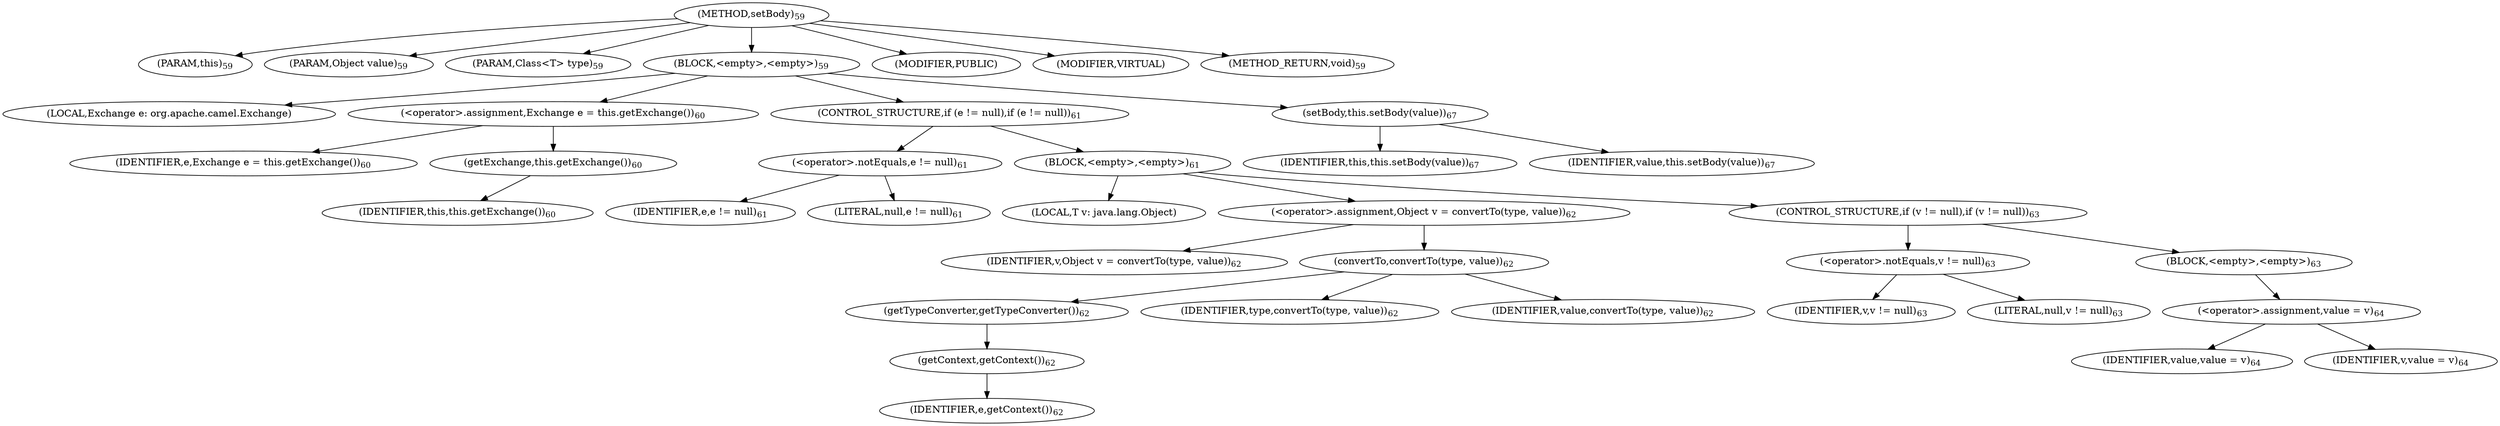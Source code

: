 digraph "setBody" {  
"125" [label = <(METHOD,setBody)<SUB>59</SUB>> ]
"14" [label = <(PARAM,this)<SUB>59</SUB>> ]
"126" [label = <(PARAM,Object value)<SUB>59</SUB>> ]
"127" [label = <(PARAM,Class&lt;T&gt; type)<SUB>59</SUB>> ]
"128" [label = <(BLOCK,&lt;empty&gt;,&lt;empty&gt;)<SUB>59</SUB>> ]
"129" [label = <(LOCAL,Exchange e: org.apache.camel.Exchange)> ]
"130" [label = <(&lt;operator&gt;.assignment,Exchange e = this.getExchange())<SUB>60</SUB>> ]
"131" [label = <(IDENTIFIER,e,Exchange e = this.getExchange())<SUB>60</SUB>> ]
"132" [label = <(getExchange,this.getExchange())<SUB>60</SUB>> ]
"13" [label = <(IDENTIFIER,this,this.getExchange())<SUB>60</SUB>> ]
"133" [label = <(CONTROL_STRUCTURE,if (e != null),if (e != null))<SUB>61</SUB>> ]
"134" [label = <(&lt;operator&gt;.notEquals,e != null)<SUB>61</SUB>> ]
"135" [label = <(IDENTIFIER,e,e != null)<SUB>61</SUB>> ]
"136" [label = <(LITERAL,null,e != null)<SUB>61</SUB>> ]
"137" [label = <(BLOCK,&lt;empty&gt;,&lt;empty&gt;)<SUB>61</SUB>> ]
"138" [label = <(LOCAL,T v: java.lang.Object)> ]
"139" [label = <(&lt;operator&gt;.assignment,Object v = convertTo(type, value))<SUB>62</SUB>> ]
"140" [label = <(IDENTIFIER,v,Object v = convertTo(type, value))<SUB>62</SUB>> ]
"141" [label = <(convertTo,convertTo(type, value))<SUB>62</SUB>> ]
"142" [label = <(getTypeConverter,getTypeConverter())<SUB>62</SUB>> ]
"143" [label = <(getContext,getContext())<SUB>62</SUB>> ]
"144" [label = <(IDENTIFIER,e,getContext())<SUB>62</SUB>> ]
"145" [label = <(IDENTIFIER,type,convertTo(type, value))<SUB>62</SUB>> ]
"146" [label = <(IDENTIFIER,value,convertTo(type, value))<SUB>62</SUB>> ]
"147" [label = <(CONTROL_STRUCTURE,if (v != null),if (v != null))<SUB>63</SUB>> ]
"148" [label = <(&lt;operator&gt;.notEquals,v != null)<SUB>63</SUB>> ]
"149" [label = <(IDENTIFIER,v,v != null)<SUB>63</SUB>> ]
"150" [label = <(LITERAL,null,v != null)<SUB>63</SUB>> ]
"151" [label = <(BLOCK,&lt;empty&gt;,&lt;empty&gt;)<SUB>63</SUB>> ]
"152" [label = <(&lt;operator&gt;.assignment,value = v)<SUB>64</SUB>> ]
"153" [label = <(IDENTIFIER,value,value = v)<SUB>64</SUB>> ]
"154" [label = <(IDENTIFIER,v,value = v)<SUB>64</SUB>> ]
"155" [label = <(setBody,this.setBody(value))<SUB>67</SUB>> ]
"15" [label = <(IDENTIFIER,this,this.setBody(value))<SUB>67</SUB>> ]
"156" [label = <(IDENTIFIER,value,this.setBody(value))<SUB>67</SUB>> ]
"157" [label = <(MODIFIER,PUBLIC)> ]
"158" [label = <(MODIFIER,VIRTUAL)> ]
"159" [label = <(METHOD_RETURN,void)<SUB>59</SUB>> ]
  "125" -> "14" 
  "125" -> "126" 
  "125" -> "127" 
  "125" -> "128" 
  "125" -> "157" 
  "125" -> "158" 
  "125" -> "159" 
  "128" -> "129" 
  "128" -> "130" 
  "128" -> "133" 
  "128" -> "155" 
  "130" -> "131" 
  "130" -> "132" 
  "132" -> "13" 
  "133" -> "134" 
  "133" -> "137" 
  "134" -> "135" 
  "134" -> "136" 
  "137" -> "138" 
  "137" -> "139" 
  "137" -> "147" 
  "139" -> "140" 
  "139" -> "141" 
  "141" -> "142" 
  "141" -> "145" 
  "141" -> "146" 
  "142" -> "143" 
  "143" -> "144" 
  "147" -> "148" 
  "147" -> "151" 
  "148" -> "149" 
  "148" -> "150" 
  "151" -> "152" 
  "152" -> "153" 
  "152" -> "154" 
  "155" -> "15" 
  "155" -> "156" 
}
